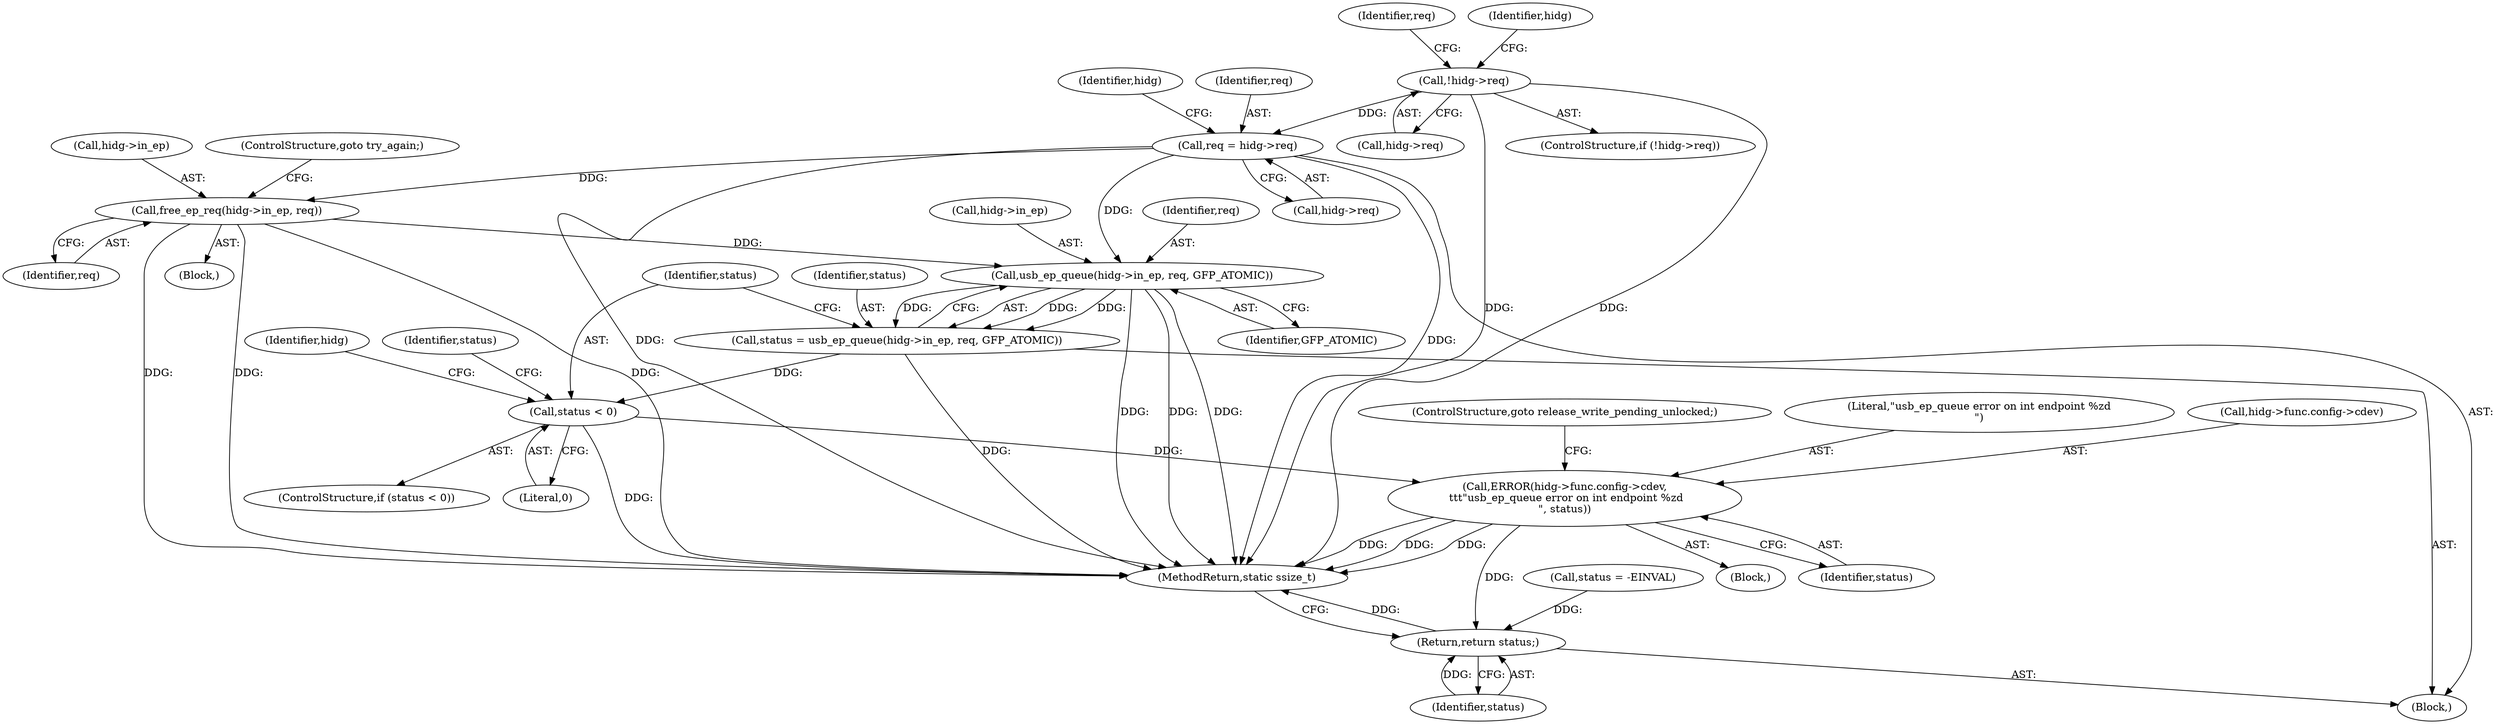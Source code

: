 digraph "0_linux_072684e8c58d17e853f8e8b9f6d9ce2e58d2b036@API" {
"1000226" [label="(Call,free_ep_req(hidg->in_ep, req))"];
"1000176" [label="(Call,req = hidg->req)"];
"1000221" [label="(Call,!hidg->req)"];
"1000259" [label="(Call,usb_ep_queue(hidg->in_ep, req, GFP_ATOMIC))"];
"1000257" [label="(Call,status = usb_ep_queue(hidg->in_ep, req, GFP_ATOMIC))"];
"1000266" [label="(Call,status < 0)"];
"1000270" [label="(Call,ERROR(hidg->func.config->cdev,\n \t\t\t\"usb_ep_queue error on int endpoint %zd\n\", status))"];
"1000318" [label="(Return,return status;)"];
"1000234" [label="(Identifier,req)"];
"1000227" [label="(Call,hidg->in_ep)"];
"1000318" [label="(Return,return status;)"];
"1000265" [label="(ControlStructure,if (status < 0))"];
"1000176" [label="(Call,req = hidg->req)"];
"1000258" [label="(Identifier,status)"];
"1000268" [label="(Literal,0)"];
"1000184" [label="(Identifier,hidg)"];
"1000177" [label="(Identifier,req)"];
"1000178" [label="(Call,hidg->req)"];
"1000231" [label="(ControlStructure,goto try_again;)"];
"1000269" [label="(Block,)"];
"1000266" [label="(Call,status < 0)"];
"1000228" [label="(Identifier,hidg)"];
"1000270" [label="(Call,ERROR(hidg->func.config->cdev,\n \t\t\t\"usb_ep_queue error on int endpoint %zd\n\", status))"];
"1000257" [label="(Call,status = usb_ep_queue(hidg->in_ep, req, GFP_ATOMIC))"];
"1000264" [label="(Identifier,GFP_ATOMIC)"];
"1000284" [label="(Identifier,status)"];
"1000260" [label="(Call,hidg->in_ep)"];
"1000221" [label="(Call,!hidg->req)"];
"1000278" [label="(Literal,\"usb_ep_queue error on int endpoint %zd\n\")"];
"1000267" [label="(Identifier,status)"];
"1000263" [label="(Identifier,req)"];
"1000319" [label="(Identifier,status)"];
"1000222" [label="(Call,hidg->req)"];
"1000220" [label="(ControlStructure,if (!hidg->req))"];
"1000279" [label="(Identifier,status)"];
"1000271" [label="(Call,hidg->func.config->cdev)"];
"1000226" [label="(Call,free_ep_req(hidg->in_ep, req))"];
"1000259" [label="(Call,usb_ep_queue(hidg->in_ep, req, GFP_ATOMIC))"];
"1000225" [label="(Block,)"];
"1000209" [label="(Call,status = -EINVAL)"];
"1000230" [label="(Identifier,req)"];
"1000108" [label="(Block,)"];
"1000280" [label="(ControlStructure,goto release_write_pending_unlocked;)"];
"1000320" [label="(MethodReturn,static ssize_t)"];
"1000274" [label="(Identifier,hidg)"];
"1000226" -> "1000225"  [label="AST: "];
"1000226" -> "1000230"  [label="CFG: "];
"1000227" -> "1000226"  [label="AST: "];
"1000230" -> "1000226"  [label="AST: "];
"1000231" -> "1000226"  [label="CFG: "];
"1000226" -> "1000320"  [label="DDG: "];
"1000226" -> "1000320"  [label="DDG: "];
"1000226" -> "1000320"  [label="DDG: "];
"1000176" -> "1000226"  [label="DDG: "];
"1000226" -> "1000259"  [label="DDG: "];
"1000176" -> "1000108"  [label="AST: "];
"1000176" -> "1000178"  [label="CFG: "];
"1000177" -> "1000176"  [label="AST: "];
"1000178" -> "1000176"  [label="AST: "];
"1000184" -> "1000176"  [label="CFG: "];
"1000176" -> "1000320"  [label="DDG: "];
"1000176" -> "1000320"  [label="DDG: "];
"1000221" -> "1000176"  [label="DDG: "];
"1000176" -> "1000259"  [label="DDG: "];
"1000221" -> "1000220"  [label="AST: "];
"1000221" -> "1000222"  [label="CFG: "];
"1000222" -> "1000221"  [label="AST: "];
"1000228" -> "1000221"  [label="CFG: "];
"1000234" -> "1000221"  [label="CFG: "];
"1000221" -> "1000320"  [label="DDG: "];
"1000221" -> "1000320"  [label="DDG: "];
"1000259" -> "1000257"  [label="AST: "];
"1000259" -> "1000264"  [label="CFG: "];
"1000260" -> "1000259"  [label="AST: "];
"1000263" -> "1000259"  [label="AST: "];
"1000264" -> "1000259"  [label="AST: "];
"1000257" -> "1000259"  [label="CFG: "];
"1000259" -> "1000320"  [label="DDG: "];
"1000259" -> "1000320"  [label="DDG: "];
"1000259" -> "1000320"  [label="DDG: "];
"1000259" -> "1000257"  [label="DDG: "];
"1000259" -> "1000257"  [label="DDG: "];
"1000259" -> "1000257"  [label="DDG: "];
"1000257" -> "1000108"  [label="AST: "];
"1000258" -> "1000257"  [label="AST: "];
"1000267" -> "1000257"  [label="CFG: "];
"1000257" -> "1000320"  [label="DDG: "];
"1000257" -> "1000266"  [label="DDG: "];
"1000266" -> "1000265"  [label="AST: "];
"1000266" -> "1000268"  [label="CFG: "];
"1000267" -> "1000266"  [label="AST: "];
"1000268" -> "1000266"  [label="AST: "];
"1000274" -> "1000266"  [label="CFG: "];
"1000284" -> "1000266"  [label="CFG: "];
"1000266" -> "1000320"  [label="DDG: "];
"1000266" -> "1000270"  [label="DDG: "];
"1000270" -> "1000269"  [label="AST: "];
"1000270" -> "1000279"  [label="CFG: "];
"1000271" -> "1000270"  [label="AST: "];
"1000278" -> "1000270"  [label="AST: "];
"1000279" -> "1000270"  [label="AST: "];
"1000280" -> "1000270"  [label="CFG: "];
"1000270" -> "1000320"  [label="DDG: "];
"1000270" -> "1000320"  [label="DDG: "];
"1000270" -> "1000320"  [label="DDG: "];
"1000270" -> "1000318"  [label="DDG: "];
"1000318" -> "1000108"  [label="AST: "];
"1000318" -> "1000319"  [label="CFG: "];
"1000319" -> "1000318"  [label="AST: "];
"1000320" -> "1000318"  [label="CFG: "];
"1000318" -> "1000320"  [label="DDG: "];
"1000319" -> "1000318"  [label="DDG: "];
"1000209" -> "1000318"  [label="DDG: "];
}
